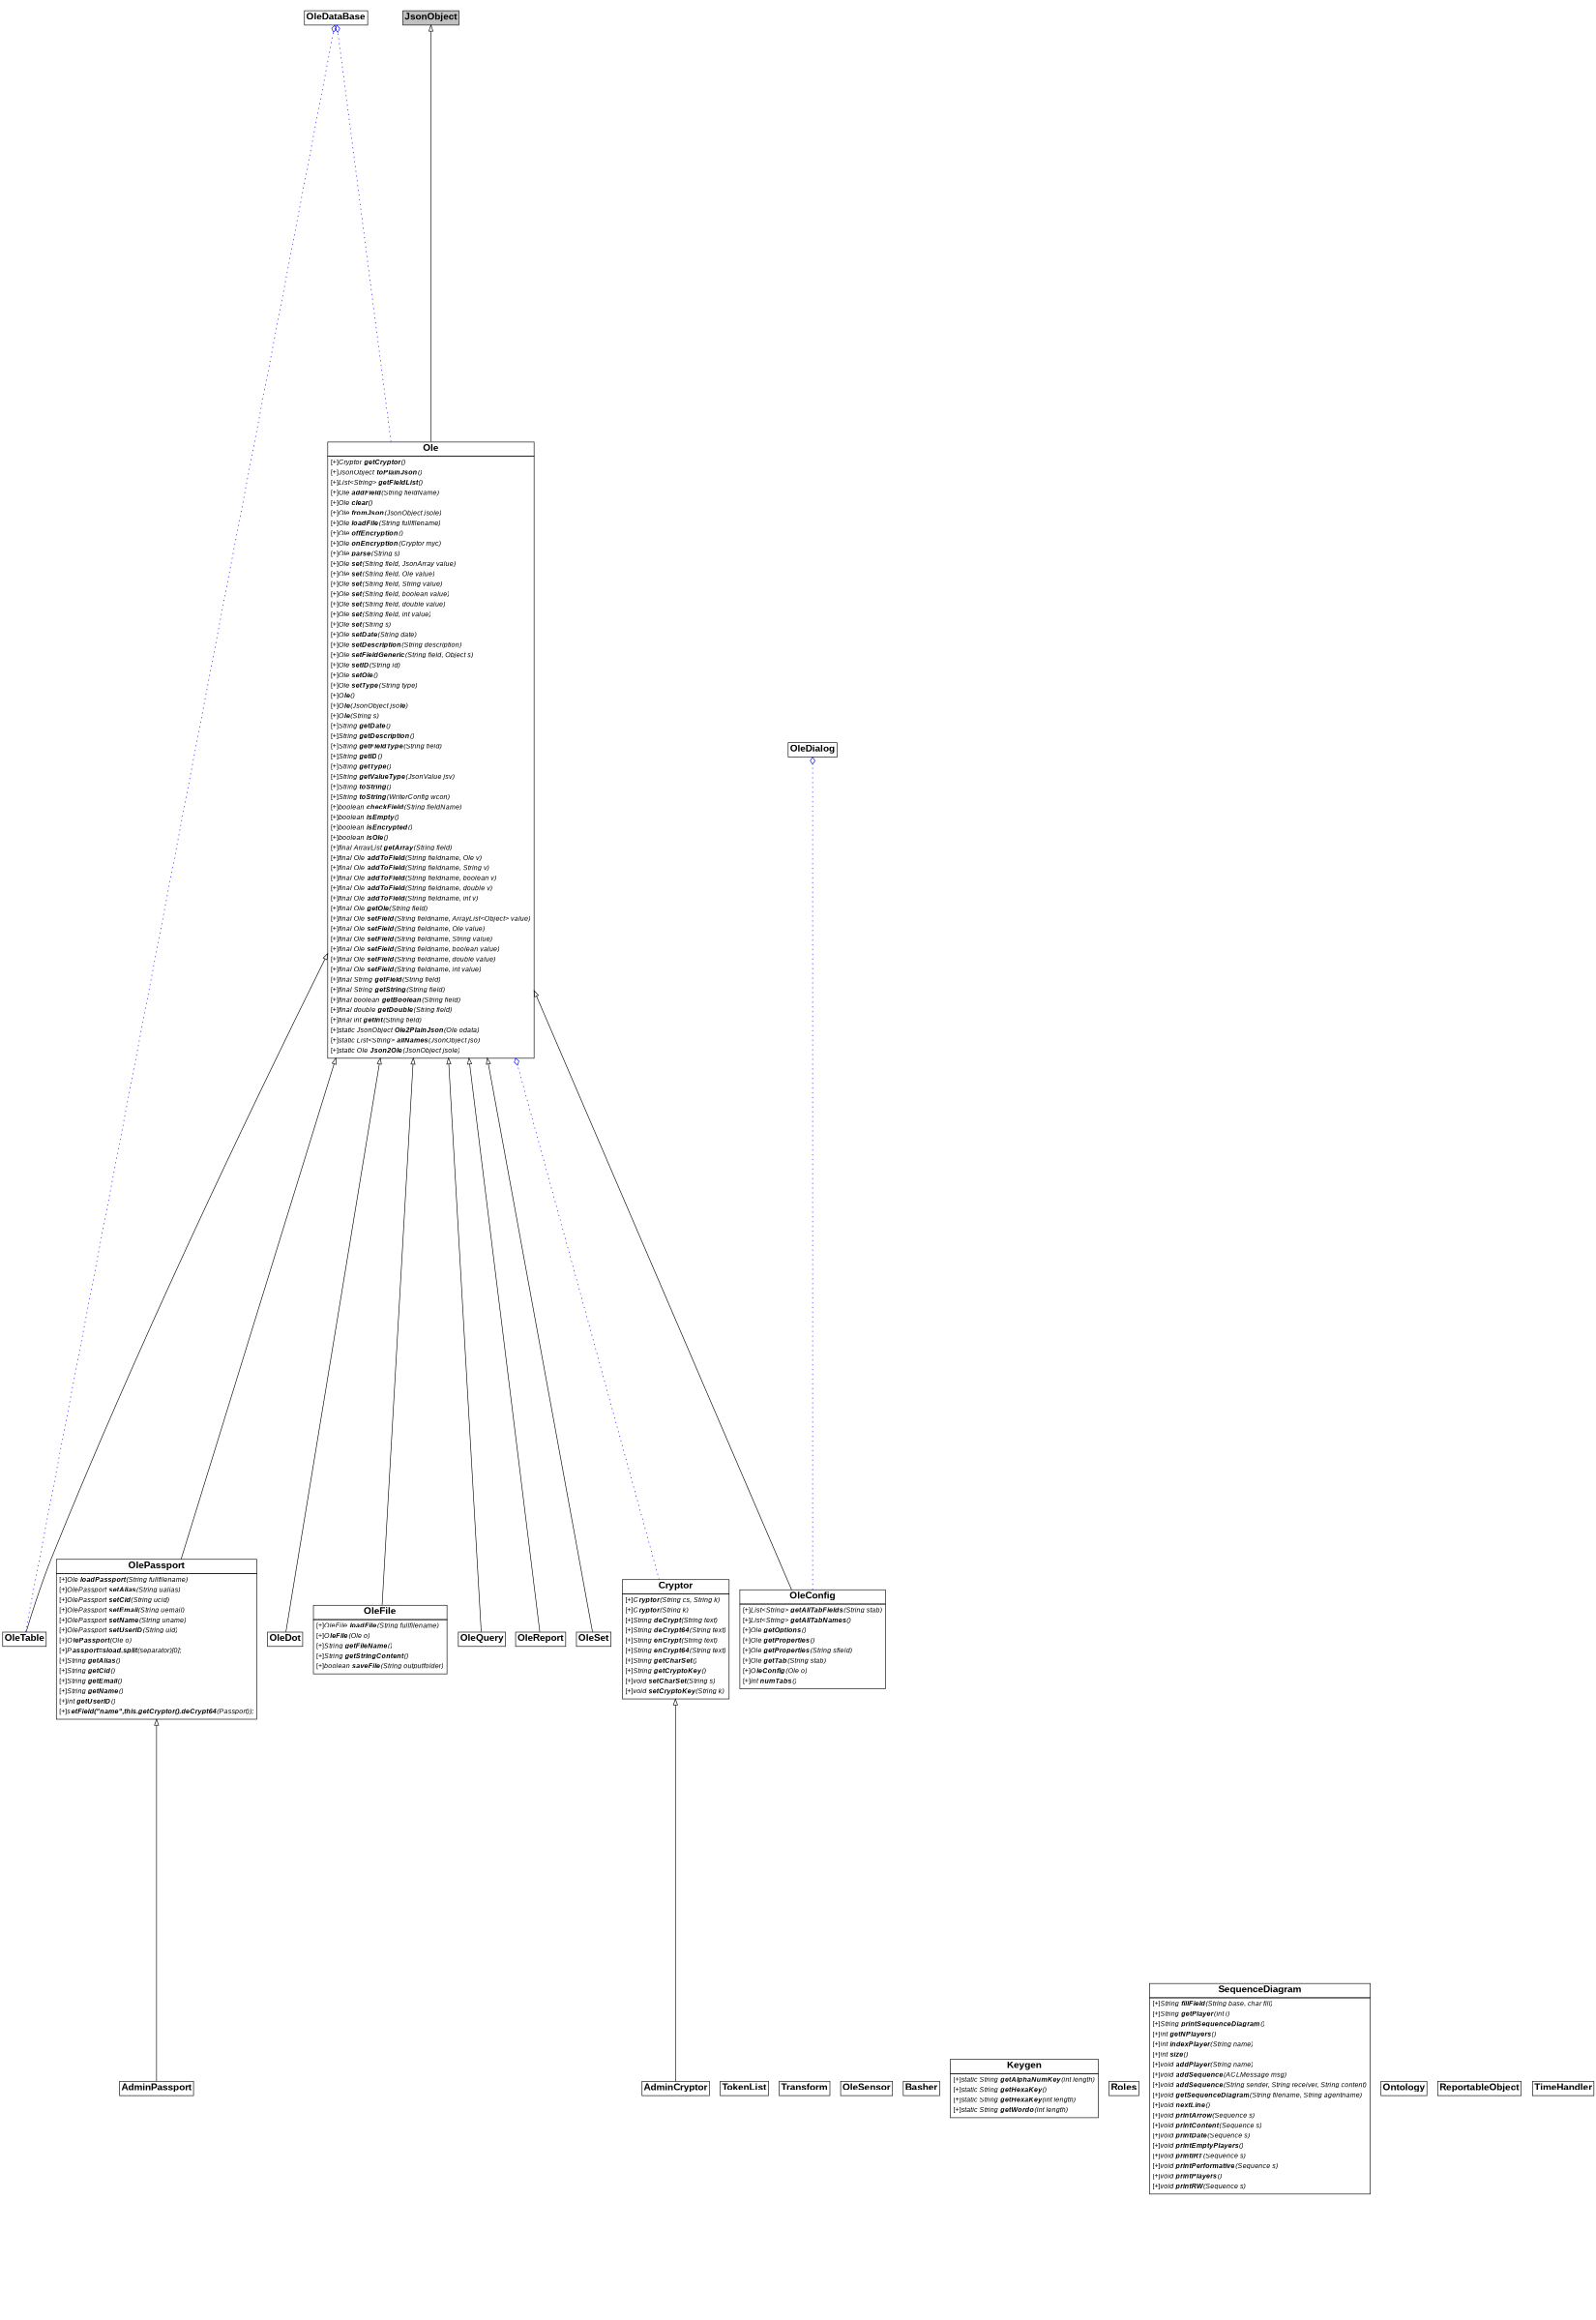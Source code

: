 digraph graphname {
     rankdir="BT"
dpi=600
ratio="fill";
 size="11,16!";
 margin=0;
AdminPassport AdminPassport [shape=plain, label=<<table border="0" cellborder="1" cellspacing="0"><tr><td bgcolor="white"><FONT face="Arial" POINT-SIZE="16"><b>AdminPassport</b></FONT></td></tr>
</table>>]
Ole Ole [shape=plain, label=<<table border="0" cellborder="1" cellspacing="0"><tr><td bgcolor="white"><FONT face="Arial" POINT-SIZE="16"><b>Ole</b></FONT></td></tr>
<tr><td><table border="0" cellborder="0" cellspacing="0"><tr><td align="left"><FONT face="Arial" POINT-SIZE= "12">[+]<i>Cryptor <b>getCryptor</b>()</i></FONT></td></tr>
<tr><td align="left"><FONT face="Arial" POINT-SIZE= "12">[+]<i>JsonObject <b>toPlainJson</b>()</i></FONT></td></tr>
<tr><td align="left"><FONT face="Arial" POINT-SIZE= "12">[+]<i>List&lt;String&gt; <b>getFieldList</b>()</i></FONT></td></tr>
<tr><td align="left"><FONT face="Arial" POINT-SIZE= "12">[+]<i>Ole <b>addField</b>(String fieldName)</i></FONT></td></tr>
<tr><td align="left"><FONT face="Arial" POINT-SIZE= "12">[+]<i>Ole <b>clear</b>()</i></FONT></td></tr>
<tr><td align="left"><FONT face="Arial" POINT-SIZE= "12">[+]<i>Ole <b>fromJson</b>(JsonObject jsole)</i></FONT></td></tr>
<tr><td align="left"><FONT face="Arial" POINT-SIZE= "12">[+]<i>Ole <b>loadFile</b>(String fullfilename)</i></FONT></td></tr>
<tr><td align="left"><FONT face="Arial" POINT-SIZE= "12">[+]<i>Ole <b>offEncryption</b>()</i></FONT></td></tr>
<tr><td align="left"><FONT face="Arial" POINT-SIZE= "12">[+]<i>Ole <b>onEncryption</b>(Cryptor myc)</i></FONT></td></tr>
<tr><td align="left"><FONT face="Arial" POINT-SIZE= "12">[+]<i>Ole <b>parse</b>(String s)</i></FONT></td></tr>
<tr><td align="left"><FONT face="Arial" POINT-SIZE= "12">[+]<i>Ole <b>set</b>(String field, JsonArray value)</i></FONT></td></tr>
<tr><td align="left"><FONT face="Arial" POINT-SIZE= "12">[+]<i>Ole <b>set</b>(String field, Ole value)</i></FONT></td></tr>
<tr><td align="left"><FONT face="Arial" POINT-SIZE= "12">[+]<i>Ole <b>set</b>(String field, String value)</i></FONT></td></tr>
<tr><td align="left"><FONT face="Arial" POINT-SIZE= "12">[+]<i>Ole <b>set</b>(String field, boolean value)</i></FONT></td></tr>
<tr><td align="left"><FONT face="Arial" POINT-SIZE= "12">[+]<i>Ole <b>set</b>(String field, double value)</i></FONT></td></tr>
<tr><td align="left"><FONT face="Arial" POINT-SIZE= "12">[+]<i>Ole <b>set</b>(String field, int value)</i></FONT></td></tr>
<tr><td align="left"><FONT face="Arial" POINT-SIZE= "12">[+]<i>Ole <b>set</b>(String s)</i></FONT></td></tr>
<tr><td align="left"><FONT face="Arial" POINT-SIZE= "12">[+]<i>Ole <b>setDate</b>(String date)</i></FONT></td></tr>
<tr><td align="left"><FONT face="Arial" POINT-SIZE= "12">[+]<i>Ole <b>setDescription</b>(String description)</i></FONT></td></tr>
<tr><td align="left"><FONT face="Arial" POINT-SIZE= "12">[+]<i>Ole <b>setFieldGeneric</b>(String field, Object s)</i></FONT></td></tr>
<tr><td align="left"><FONT face="Arial" POINT-SIZE= "12">[+]<i>Ole <b>setID</b>(String id)</i></FONT></td></tr>
<tr><td align="left"><FONT face="Arial" POINT-SIZE= "12">[+]<i>Ole <b>setOle</b>()</i></FONT></td></tr>
<tr><td align="left"><FONT face="Arial" POINT-SIZE= "12">[+]<i>Ole <b>setType</b>(String type)</i></FONT></td></tr>
<tr><td align="left"><FONT face="Arial" POINT-SIZE= "12">[+]<i>O<b>le</b>()</i></FONT></td></tr>
<tr><td align="left"><FONT face="Arial" POINT-SIZE= "12">[+]<i>O<b>le</b>(JsonObject jso<b>le</b>)</i></FONT></td></tr>
<tr><td align="left"><FONT face="Arial" POINT-SIZE= "12">[+]<i>O<b>le</b>(String s)</i></FONT></td></tr>
<tr><td align="left"><FONT face="Arial" POINT-SIZE= "12">[+]<i>String <b>getDate</b>()</i></FONT></td></tr>
<tr><td align="left"><FONT face="Arial" POINT-SIZE= "12">[+]<i>String <b>getDescription</b>()</i></FONT></td></tr>
<tr><td align="left"><FONT face="Arial" POINT-SIZE= "12">[+]<i>String <b>getFieldType</b>(String field)</i></FONT></td></tr>
<tr><td align="left"><FONT face="Arial" POINT-SIZE= "12">[+]<i>String <b>getID</b>()</i></FONT></td></tr>
<tr><td align="left"><FONT face="Arial" POINT-SIZE= "12">[+]<i>String <b>getType</b>()</i></FONT></td></tr>
<tr><td align="left"><FONT face="Arial" POINT-SIZE= "12">[+]<i>String <b>getValueType</b>(JsonValue jsv)</i></FONT></td></tr>
<tr><td align="left"><FONT face="Arial" POINT-SIZE= "12">[+]<i>String <b>toString</b>()</i></FONT></td></tr>
<tr><td align="left"><FONT face="Arial" POINT-SIZE= "12">[+]<i>String <b>toString</b>(WriterConfig wcon)</i></FONT></td></tr>
<tr><td align="left"><FONT face="Arial" POINT-SIZE= "12">[+]<i>boolean <b>checkField</b>(String fieldName)</i></FONT></td></tr>
<tr><td align="left"><FONT face="Arial" POINT-SIZE= "12">[+]<i>boolean <b>isEmpty</b>()</i></FONT></td></tr>
<tr><td align="left"><FONT face="Arial" POINT-SIZE= "12">[+]<i>boolean <b>isEncrypted</b>()</i></FONT></td></tr>
<tr><td align="left"><FONT face="Arial" POINT-SIZE= "12">[+]<i>boolean <b>isOle</b>()</i></FONT></td></tr>
<tr><td align="left"><FONT face="Arial" POINT-SIZE= "12">[+]<i>final ArrayList <b>getArray</b>(String field)</i></FONT></td></tr>
<tr><td align="left"><FONT face="Arial" POINT-SIZE= "12">[+]<i>final Ole <b>addToField</b>(String fieldname, Ole v)</i></FONT></td></tr>
<tr><td align="left"><FONT face="Arial" POINT-SIZE= "12">[+]<i>final Ole <b>addToField</b>(String fieldname, String v)</i></FONT></td></tr>
<tr><td align="left"><FONT face="Arial" POINT-SIZE= "12">[+]<i>final Ole <b>addToField</b>(String fieldname, boolean v)</i></FONT></td></tr>
<tr><td align="left"><FONT face="Arial" POINT-SIZE= "12">[+]<i>final Ole <b>addToField</b>(String fieldname, double v)</i></FONT></td></tr>
<tr><td align="left"><FONT face="Arial" POINT-SIZE= "12">[+]<i>final Ole <b>addToField</b>(String fieldname, int v)</i></FONT></td></tr>
<tr><td align="left"><FONT face="Arial" POINT-SIZE= "12">[+]<i>final Ole <b>getOle</b>(String field)</i></FONT></td></tr>
<tr><td align="left"><FONT face="Arial" POINT-SIZE= "12">[+]<i>final Ole <b>setField</b>(String fieldname, ArrayList&lt;Object&gt; value)</i></FONT></td></tr>
<tr><td align="left"><FONT face="Arial" POINT-SIZE= "12">[+]<i>final Ole <b>setField</b>(String fieldname, Ole value)</i></FONT></td></tr>
<tr><td align="left"><FONT face="Arial" POINT-SIZE= "12">[+]<i>final Ole <b>setField</b>(String fieldname, String value)</i></FONT></td></tr>
<tr><td align="left"><FONT face="Arial" POINT-SIZE= "12">[+]<i>final Ole <b>setField</b>(String fieldname, boolean value)</i></FONT></td></tr>
<tr><td align="left"><FONT face="Arial" POINT-SIZE= "12">[+]<i>final Ole <b>setField</b>(String fieldname, double value)</i></FONT></td></tr>
<tr><td align="left"><FONT face="Arial" POINT-SIZE= "12">[+]<i>final Ole <b>setField</b>(String fieldname, int value)</i></FONT></td></tr>
<tr><td align="left"><FONT face="Arial" POINT-SIZE= "12">[+]<i>final String <b>getField</b>(String field)</i></FONT></td></tr>
<tr><td align="left"><FONT face="Arial" POINT-SIZE= "12">[+]<i>final String <b>getString</b>(String field)</i></FONT></td></tr>
<tr><td align="left"><FONT face="Arial" POINT-SIZE= "12">[+]<i>final boolean <b>getBoolean</b>(String field)</i></FONT></td></tr>
<tr><td align="left"><FONT face="Arial" POINT-SIZE= "12">[+]<i>final double <b>getDouble</b>(String field)</i></FONT></td></tr>
<tr><td align="left"><FONT face="Arial" POINT-SIZE= "12">[+]<i>final int <b>getInt</b>(String field)</i></FONT></td></tr>
<tr><td align="left"><FONT face="Arial" POINT-SIZE= "12">[+]<i>static JsonObject <b>Ole2PlainJson</b>(Ole odata)</i></FONT></td></tr>
<tr><td align="left"><FONT face="Arial" POINT-SIZE= "12">[+]<i>static List&lt;String&gt; <b>allNames</b>(JsonObject jso)</i></FONT></td></tr>
<tr><td align="left"><FONT face="Arial" POINT-SIZE= "12">[+]<i>static Ole <b>Json2Ole</b>(JsonObject jsole)</i></FONT></td></tr>
</table></td></tr>
</table>>]
OleConfig OleConfig [shape=plain, label=<<table border="0" cellborder="1" cellspacing="0"><tr><td bgcolor="white"><FONT face="Arial" POINT-SIZE="16"><b>OleConfig</b></FONT></td></tr>
<tr><td><table border="0" cellborder="0" cellspacing="0"><tr><td align="left"><FONT face="Arial" POINT-SIZE= "12">[+]<i>List&lt;String&gt; <b>getAllTabFields</b>(String stab)</i></FONT></td></tr>
<tr><td align="left"><FONT face="Arial" POINT-SIZE= "12">[+]<i>List&lt;String&gt; <b>getAllTabNames</b>()</i></FONT></td></tr>
<tr><td align="left"><FONT face="Arial" POINT-SIZE= "12">[+]<i>Ole <b>getOptions</b>()</i></FONT></td></tr>
<tr><td align="left"><FONT face="Arial" POINT-SIZE= "12">[+]<i>Ole <b>getProperties</b>()</i></FONT></td></tr>
<tr><td align="left"><FONT face="Arial" POINT-SIZE= "12">[+]<i>Ole <b>getProperties</b>(String sfield)</i></FONT></td></tr>
<tr><td align="left"><FONT face="Arial" POINT-SIZE= "12">[+]<i>Ole <b>getTab</b>(String stab)</i></FONT></td></tr>
<tr><td align="left"><FONT face="Arial" POINT-SIZE= "12">[+]<i>O<b>leConfig</b>(Ole o)</i></FONT></td></tr>
<tr><td align="left"><FONT face="Arial" POINT-SIZE= "12">[+]<i>int <b>numTabs</b>()</i></FONT></td></tr>
</table></td></tr>
</table>>]
OleDot OleDot [shape=plain, label=<<table border="0" cellborder="1" cellspacing="0"><tr><td bgcolor="white"><FONT face="Arial" POINT-SIZE="16"><b>OleDot</b></FONT></td></tr>
</table>>]
OleFile OleFile [shape=plain, label=<<table border="0" cellborder="1" cellspacing="0"><tr><td bgcolor="white"><FONT face="Arial" POINT-SIZE="16"><b>OleFile</b></FONT></td></tr>
<tr><td><table border="0" cellborder="0" cellspacing="0"><tr><td align="left"><FONT face="Arial" POINT-SIZE= "12">[+]<i>OleFile <b>loadFile</b>(String fullfilename)</i></FONT></td></tr>
<tr><td align="left"><FONT face="Arial" POINT-SIZE= "12">[+]<i>O<b>leFile</b>(Ole o)</i></FONT></td></tr>
<tr><td align="left"><FONT face="Arial" POINT-SIZE= "12">[+]<i>String <b>getFileName</b>()</i></FONT></td></tr>
<tr><td align="left"><FONT face="Arial" POINT-SIZE= "12">[+]<i>String <b>getStringContent</b>()</i></FONT></td></tr>
<tr><td align="left"><FONT face="Arial" POINT-SIZE= "12">[+]<i>boolean <b>saveFile</b>(String outputfolder)</i></FONT></td></tr>
</table></td></tr>
</table>>]
OlePassport OlePassport [shape=plain, label=<<table border="0" cellborder="1" cellspacing="0"><tr><td bgcolor="white"><FONT face="Arial" POINT-SIZE="16"><b>OlePassport</b></FONT></td></tr>
<tr><td><table border="0" cellborder="0" cellspacing="0"><tr><td align="left"><FONT face="Arial" POINT-SIZE= "12">[+]<i>Ole <b>loadPassport</b>(String fullfilename)</i></FONT></td></tr>
<tr><td align="left"><FONT face="Arial" POINT-SIZE= "12">[+]<i>OlePassport <b>setAlias</b>(String ualias)</i></FONT></td></tr>
<tr><td align="left"><FONT face="Arial" POINT-SIZE= "12">[+]<i>OlePassport <b>setCid</b>(String ucid)</i></FONT></td></tr>
<tr><td align="left"><FONT face="Arial" POINT-SIZE= "12">[+]<i>OlePassport <b>setEmail</b>(String uemail)</i></FONT></td></tr>
<tr><td align="left"><FONT face="Arial" POINT-SIZE= "12">[+]<i>OlePassport <b>setName</b>(String uname)</i></FONT></td></tr>
<tr><td align="left"><FONT face="Arial" POINT-SIZE= "12">[+]<i>OlePassport <b>setUserID</b>(String uid)</i></FONT></td></tr>
<tr><td align="left"><FONT face="Arial" POINT-SIZE= "12">[+]<i>O<b>lePassport</b>(Ole o)</i></FONT></td></tr>
<tr><td align="left"><FONT face="Arial" POINT-SIZE= "12">[+]<i>P<b>assport=sload.split</b>(separator)[0];</i></FONT></td></tr>
<tr><td align="left"><FONT face="Arial" POINT-SIZE= "12">[+]<i>String <b>getAlias</b>()</i></FONT></td></tr>
<tr><td align="left"><FONT face="Arial" POINT-SIZE= "12">[+]<i>String <b>getCid</b>()</i></FONT></td></tr>
<tr><td align="left"><FONT face="Arial" POINT-SIZE= "12">[+]<i>String <b>getEmail</b>()</i></FONT></td></tr>
<tr><td align="left"><FONT face="Arial" POINT-SIZE= "12">[+]<i>String <b>getName</b>()</i></FONT></td></tr>
<tr><td align="left"><FONT face="Arial" POINT-SIZE= "12">[+]<i>int <b>getUserID</b>()</i></FONT></td></tr>
<tr><td align="left"><FONT face="Arial" POINT-SIZE= "12">[+]<i>s<b>etField("name",this.getCryptor().deCrypt64</b>(Passport));</i></FONT></td></tr>
</table></td></tr>
</table>>]
OleQuery OleQuery [shape=plain, label=<<table border="0" cellborder="1" cellspacing="0"><tr><td bgcolor="white"><FONT face="Arial" POINT-SIZE="16"><b>OleQuery</b></FONT></td></tr>
</table>>]
OleReport OleReport [shape=plain, label=<<table border="0" cellborder="1" cellspacing="0"><tr><td bgcolor="white"><FONT face="Arial" POINT-SIZE="16"><b>OleReport</b></FONT></td></tr>
</table>>]
OleSet OleSet [shape=plain, label=<<table border="0" cellborder="1" cellspacing="0"><tr><td bgcolor="white"><FONT face="Arial" POINT-SIZE="16"><b>OleSet</b></FONT></td></tr>
</table>>]
OleTable OleTable [shape=plain, label=<<table border="0" cellborder="1" cellspacing="0"><tr><td bgcolor="white"><FONT face="Arial" POINT-SIZE="16"><b>OleTable</b></FONT></td></tr>
</table>>]
TokenList TokenList [shape=plain, label=<<table border="0" cellborder="1" cellspacing="0"><tr><td bgcolor="white"><FONT face="Arial" POINT-SIZE="16"><b>TokenList</b></FONT></td></tr>
</table>>]
Transform Transform [shape=plain, label=<<table border="0" cellborder="1" cellspacing="0"><tr><td bgcolor="white"><FONT face="Arial" POINT-SIZE="16"><b>Transform</b></FONT></td></tr>
</table>>]
OleDialog OleDialog [shape=plain, label=<<table border="0" cellborder="1" cellspacing="0"><tr><td bgcolor="white"><FONT face="Arial" POINT-SIZE="16"><b>OleDialog</b></FONT></td></tr>
</table>>]
OleSensor OleSensor [shape=plain, label=<<table border="0" cellborder="1" cellspacing="0"><tr><td bgcolor="white"><FONT face="Arial" POINT-SIZE="16"><b>OleSensor</b></FONT></td></tr>
</table>>]
Basher Basher [shape=plain, label=<<table border="0" cellborder="1" cellspacing="0"><tr><td bgcolor="white"><FONT face="Arial" POINT-SIZE="16"><b>Basher</b></FONT></td></tr>
</table>>]
AdminCryptor AdminCryptor [shape=plain, label=<<table border="0" cellborder="1" cellspacing="0"><tr><td bgcolor="white"><FONT face="Arial" POINT-SIZE="16"><b>AdminCryptor</b></FONT></td></tr>
</table>>]
Cryptor Cryptor [shape=plain, label=<<table border="0" cellborder="1" cellspacing="0"><tr><td bgcolor="white"><FONT face="Arial" POINT-SIZE="16"><b>Cryptor</b></FONT></td></tr>
<tr><td><table border="0" cellborder="0" cellspacing="0"><tr><td align="left"><FONT face="Arial" POINT-SIZE= "12">[+]<i>C<b>ryptor</b>(String cs, String k)</i></FONT></td></tr>
<tr><td align="left"><FONT face="Arial" POINT-SIZE= "12">[+]<i>C<b>ryptor</b>(String k)</i></FONT></td></tr>
<tr><td align="left"><FONT face="Arial" POINT-SIZE= "12">[+]<i>String <b>deCrypt</b>(String text)</i></FONT></td></tr>
<tr><td align="left"><FONT face="Arial" POINT-SIZE= "12">[+]<i>String <b>deCrypt64</b>(String text)</i></FONT></td></tr>
<tr><td align="left"><FONT face="Arial" POINT-SIZE= "12">[+]<i>String <b>enCrypt</b>(String text)</i></FONT></td></tr>
<tr><td align="left"><FONT face="Arial" POINT-SIZE= "12">[+]<i>String <b>enCrypt64</b>(String text)</i></FONT></td></tr>
<tr><td align="left"><FONT face="Arial" POINT-SIZE= "12">[+]<i>String <b>getCharSet</b>()</i></FONT></td></tr>
<tr><td align="left"><FONT face="Arial" POINT-SIZE= "12">[+]<i>String <b>getCryptoKey</b>()</i></FONT></td></tr>
<tr><td align="left"><FONT face="Arial" POINT-SIZE= "12">[+]<i>void <b>setCharSet</b>(String s)</i></FONT></td></tr>
<tr><td align="left"><FONT face="Arial" POINT-SIZE= "12">[+]<i>void <b>setCryptoKey</b>(String k)</i></FONT></td></tr>
</table></td></tr>
</table>>]
Keygen Keygen [shape=plain, label=<<table border="0" cellborder="1" cellspacing="0"><tr><td bgcolor="white"><FONT face="Arial" POINT-SIZE="16"><b>Keygen</b></FONT></td></tr>
<tr><td><table border="0" cellborder="0" cellspacing="0"><tr><td align="left"><FONT face="Arial" POINT-SIZE= "12">[+]<i>static String <b>getAlphaNumKey</b>(int length)</i></FONT></td></tr>
<tr><td align="left"><FONT face="Arial" POINT-SIZE= "12">[+]<i>static String <b>getHexaKey</b>()</i></FONT></td></tr>
<tr><td align="left"><FONT face="Arial" POINT-SIZE= "12">[+]<i>static String <b>getHexaKey</b>(int length)</i></FONT></td></tr>
<tr><td align="left"><FONT face="Arial" POINT-SIZE= "12">[+]<i>static String <b>getWordo</b>(int length)</i></FONT></td></tr>
</table></td></tr>
</table>>]
OleDataBase OleDataBase [shape=plain, label=<<table border="0" cellborder="1" cellspacing="0"><tr><td bgcolor="white"><FONT face="Arial" POINT-SIZE="16"><b>OleDataBase</b></FONT></td></tr>
</table>>]
Roles Roles [shape=plain, label=<<table border="0" cellborder="1" cellspacing="0"><tr><td bgcolor="white"><FONT face="Arial" POINT-SIZE="16"><b>Roles</b></FONT></td></tr>
</table>>]
SequenceDiagram SequenceDiagram [shape=plain, label=<<table border="0" cellborder="1" cellspacing="0"><tr><td bgcolor="white"><FONT face="Arial" POINT-SIZE="16"><b>SequenceDiagram</b></FONT></td></tr>
<tr><td><table border="0" cellborder="0" cellspacing="0"><tr><td align="left"><FONT face="Arial" POINT-SIZE= "12">[+]<i>String <b>fillField</b>(String base, char fill)</i></FONT></td></tr>
<tr><td align="left"><FONT face="Arial" POINT-SIZE= "12">[+]<i>String <b>getPlayer</b>(int i)</i></FONT></td></tr>
<tr><td align="left"><FONT face="Arial" POINT-SIZE= "12">[+]<i>String <b>printSequenceDiagram</b>()</i></FONT></td></tr>
<tr><td align="left"><FONT face="Arial" POINT-SIZE= "12">[+]<i>int <b>getNPlayers</b>()</i></FONT></td></tr>
<tr><td align="left"><FONT face="Arial" POINT-SIZE= "12">[+]<i>int <b>indexPlayer</b>(String name)</i></FONT></td></tr>
<tr><td align="left"><FONT face="Arial" POINT-SIZE= "12">[+]<i>int <b>size</b>()</i></FONT></td></tr>
<tr><td align="left"><FONT face="Arial" POINT-SIZE= "12">[+]<i>void <b>addPlayer</b>(String name)</i></FONT></td></tr>
<tr><td align="left"><FONT face="Arial" POINT-SIZE= "12">[+]<i>void <b>addSequence</b>(ACLMessage msg)</i></FONT></td></tr>
<tr><td align="left"><FONT face="Arial" POINT-SIZE= "12">[+]<i>void <b>addSequence</b>(String sender, String receiver, String content)</i></FONT></td></tr>
<tr><td align="left"><FONT face="Arial" POINT-SIZE= "12">[+]<i>void <b>getSequenceDiagram</b>(String filename, String agentname)</i></FONT></td></tr>
<tr><td align="left"><FONT face="Arial" POINT-SIZE= "12">[+]<i>void <b>nextLine</b>()</i></FONT></td></tr>
<tr><td align="left"><FONT face="Arial" POINT-SIZE= "12">[+]<i>void <b>printArrow</b>(Sequence s)</i></FONT></td></tr>
<tr><td align="left"><FONT face="Arial" POINT-SIZE= "12">[+]<i>void <b>printContent</b>(Sequence s)</i></FONT></td></tr>
<tr><td align="left"><FONT face="Arial" POINT-SIZE= "12">[+]<i>void <b>printDate</b>(Sequence s)</i></FONT></td></tr>
<tr><td align="left"><FONT face="Arial" POINT-SIZE= "12">[+]<i>void <b>printEmptyPlayers</b>()</i></FONT></td></tr>
<tr><td align="left"><FONT face="Arial" POINT-SIZE= "12">[+]<i>void <b>printIRT</b>(Sequence s)</i></FONT></td></tr>
<tr><td align="left"><FONT face="Arial" POINT-SIZE= "12">[+]<i>void <b>printPerformative</b>(Sequence s)</i></FONT></td></tr>
<tr><td align="left"><FONT face="Arial" POINT-SIZE= "12">[+]<i>void <b>printPlayers</b>()</i></FONT></td></tr>
<tr><td align="left"><FONT face="Arial" POINT-SIZE= "12">[+]<i>void <b>printRW</b>(Sequence s)</i></FONT></td></tr>
</table></td></tr>
</table>>]
Ontology Ontology [shape=plain, label=<<table border="0" cellborder="1" cellspacing="0"><tr><td bgcolor="white"><FONT face="Arial" POINT-SIZE="16"><b>Ontology</b></FONT></td></tr>
</table>>]
ReportableObject ReportableObject [shape=plain, label=<<table border="0" cellborder="1" cellspacing="0"><tr><td bgcolor="white"><FONT face="Arial" POINT-SIZE="16"><b>ReportableObject</b></FONT></td></tr>
</table>>]
TimeHandler TimeHandler [shape=plain, label=<<table border="0" cellborder="1" cellspacing="0"><tr><td bgcolor="white"><FONT face="Arial" POINT-SIZE="16"><b>TimeHandler</b></FONT></td></tr>
</table>>]
JsonObject JsonObject [shape=plain, label=<<table border="0" cellborder="1" cellspacing="0"><tr><td bgcolor="gray"><FONT face="Arial" POINT-SIZE="16"><b>JsonObject</b></FONT></td></tr>
</table>>]
JsonObject JsonObject [shape=plain, label=<<table border="0" cellborder="1" cellspacing="0"><tr><td bgcolor="gray"><FONT face="Arial" POINT-SIZE="16"><b>JsonObject</b></FONT></td></tr>
</table>>]
JsonObject JsonObject [shape=plain, label=<<table border="0" cellborder="1" cellspacing="0"><tr><td bgcolor="gray"><FONT face="Arial" POINT-SIZE="16"><b>JsonObject</b></FONT></td></tr>
</table>>]
Ole -> JsonObject [arrowhead=onormal, penwidth=1, color=black]
OleConfig -> Ole [arrowhead=onormal, penwidth=1, color=black]
OleDot -> Ole [arrowhead=onormal, penwidth=1, color=black]
OleFile -> Ole [arrowhead=onormal, penwidth=1, color=black]
OlePassport -> Ole [arrowhead=onormal, penwidth=1, color=black]
OleQuery -> Ole [arrowhead=onormal, penwidth=1, color=black]
OleReport -> Ole [arrowhead=onormal, penwidth=1, color=black]
OleSet -> Ole [arrowhead=onormal, penwidth=1, color=black]
OleTable -> Ole [arrowhead=onormal, penwidth=1, color=black]
AdminPassport -> OlePassport [arrowhead=onormal, penwidth=1, color=black]
AdminCryptor -> Cryptor [arrowhead=onormal, penwidth=1, color=black]
Cryptor -> Ole [style=dotted,arrowhead=odiamond, penwidth=1,color=blue]
OleConfig -> OleDialog [style=dotted,arrowhead=odiamond, penwidth=1,color=blue]
Ole -> OleDataBase [style=dotted,arrowhead=odiamond, penwidth=1,color=blue]
OleTable -> OleDataBase [style=dotted,arrowhead=odiamond, penwidth=1,color=blue]
}
